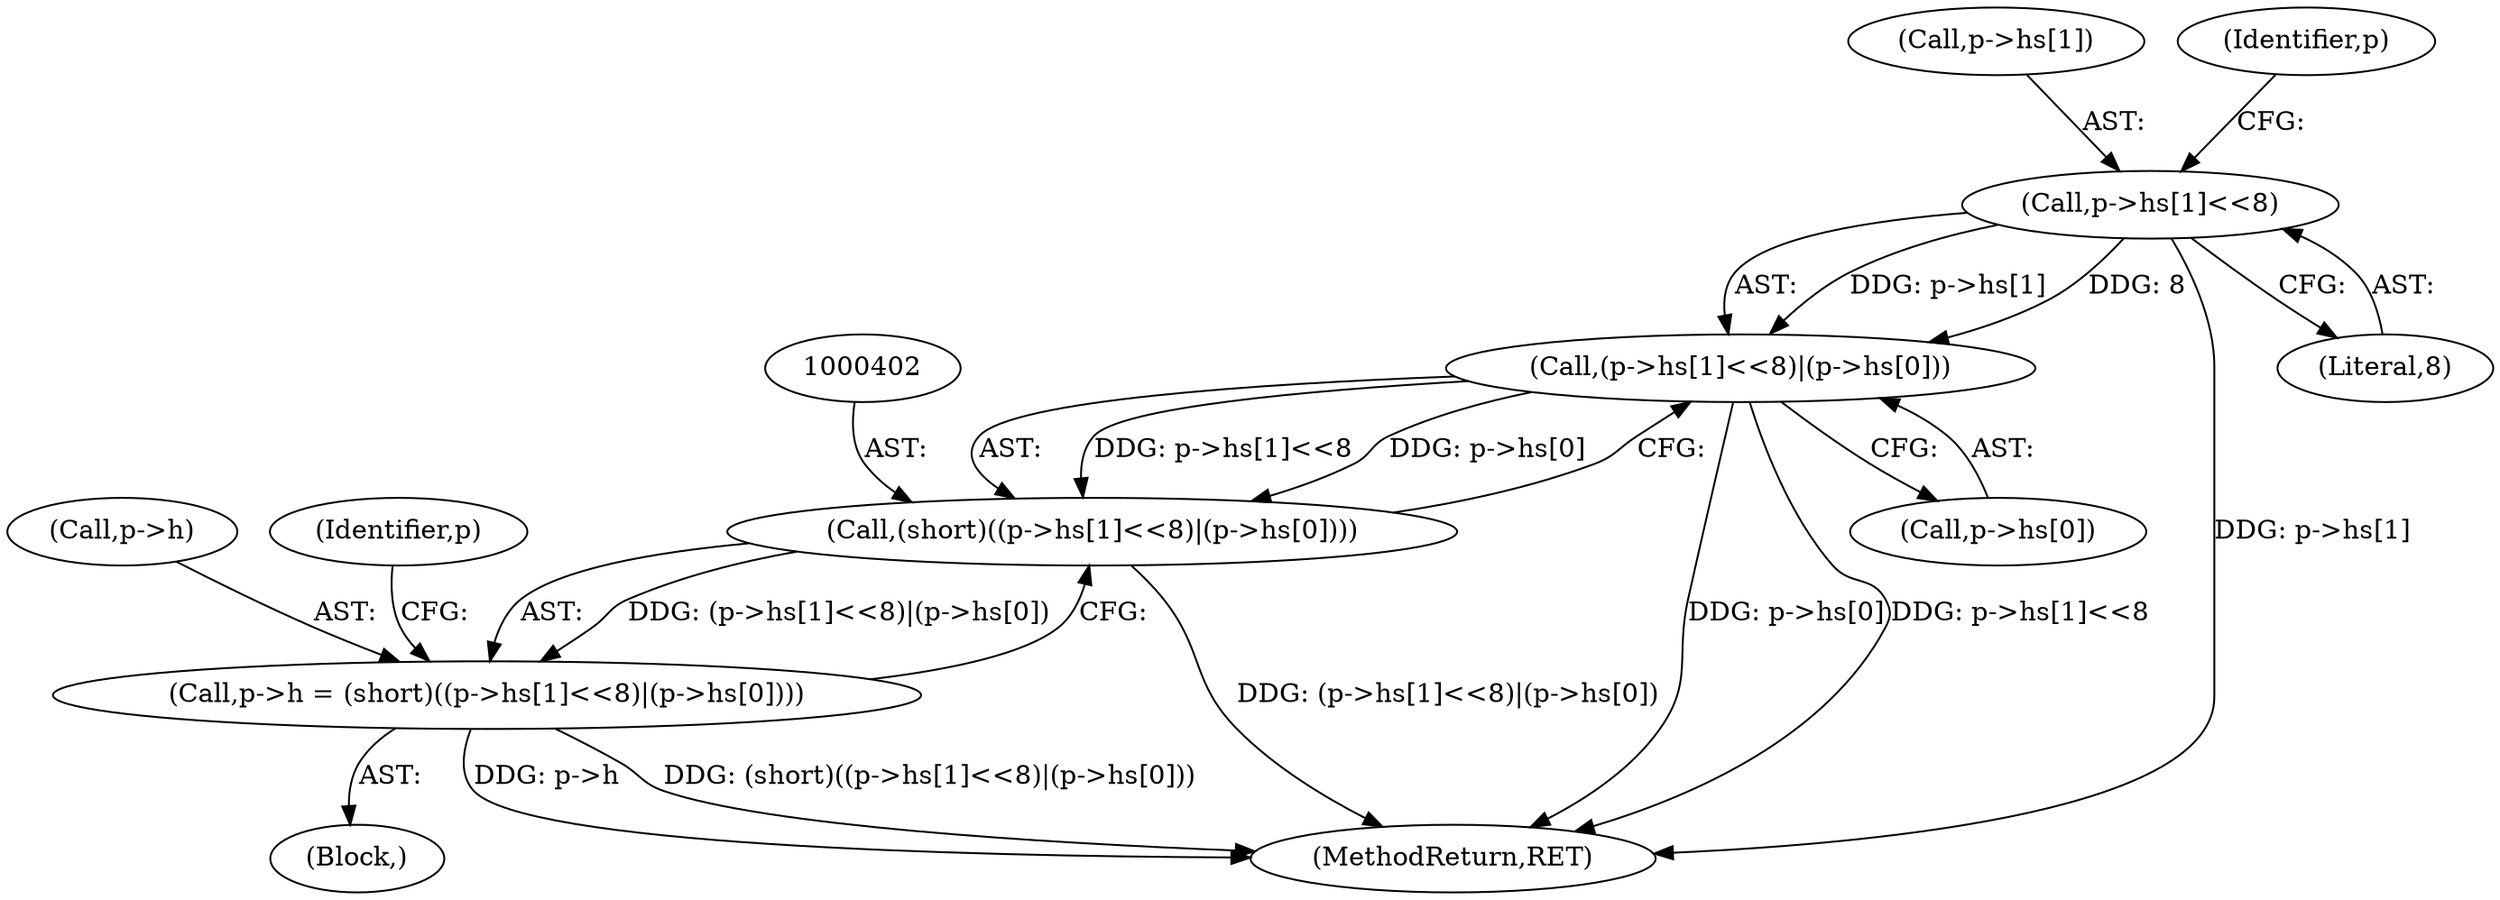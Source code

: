 digraph "0_file_59e63838913eee47f5c120a6c53d4565af638158@pointer" {
"1000404" [label="(Call,p->hs[1]<<8)"];
"1000403" [label="(Call,(p->hs[1]<<8)|(p->hs[0]))"];
"1000401" [label="(Call,(short)((p->hs[1]<<8)|(p->hs[0])))"];
"1000397" [label="(Call,p->h = (short)((p->hs[1]<<8)|(p->hs[0])))"];
"1000404" [label="(Call,p->hs[1]<<8)"];
"1000405" [label="(Call,p->hs[1])"];
"1000123" [label="(Block,)"];
"1000398" [label="(Call,p->h)"];
"1000417" [label="(Identifier,p)"];
"1000908" [label="(MethodReturn,RET)"];
"1000397" [label="(Call,p->h = (short)((p->hs[1]<<8)|(p->hs[0])))"];
"1000413" [label="(Identifier,p)"];
"1000401" [label="(Call,(short)((p->hs[1]<<8)|(p->hs[0])))"];
"1000403" [label="(Call,(p->hs[1]<<8)|(p->hs[0]))"];
"1000411" [label="(Call,p->hs[0])"];
"1000410" [label="(Literal,8)"];
"1000404" -> "1000403"  [label="AST: "];
"1000404" -> "1000410"  [label="CFG: "];
"1000405" -> "1000404"  [label="AST: "];
"1000410" -> "1000404"  [label="AST: "];
"1000413" -> "1000404"  [label="CFG: "];
"1000404" -> "1000908"  [label="DDG: p->hs[1]"];
"1000404" -> "1000403"  [label="DDG: p->hs[1]"];
"1000404" -> "1000403"  [label="DDG: 8"];
"1000403" -> "1000401"  [label="AST: "];
"1000403" -> "1000411"  [label="CFG: "];
"1000411" -> "1000403"  [label="AST: "];
"1000401" -> "1000403"  [label="CFG: "];
"1000403" -> "1000908"  [label="DDG: p->hs[0]"];
"1000403" -> "1000908"  [label="DDG: p->hs[1]<<8"];
"1000403" -> "1000401"  [label="DDG: p->hs[1]<<8"];
"1000403" -> "1000401"  [label="DDG: p->hs[0]"];
"1000401" -> "1000397"  [label="AST: "];
"1000402" -> "1000401"  [label="AST: "];
"1000397" -> "1000401"  [label="CFG: "];
"1000401" -> "1000908"  [label="DDG: (p->hs[1]<<8)|(p->hs[0])"];
"1000401" -> "1000397"  [label="DDG: (p->hs[1]<<8)|(p->hs[0])"];
"1000397" -> "1000123"  [label="AST: "];
"1000398" -> "1000397"  [label="AST: "];
"1000417" -> "1000397"  [label="CFG: "];
"1000397" -> "1000908"  [label="DDG: p->h"];
"1000397" -> "1000908"  [label="DDG: (short)((p->hs[1]<<8)|(p->hs[0]))"];
}
